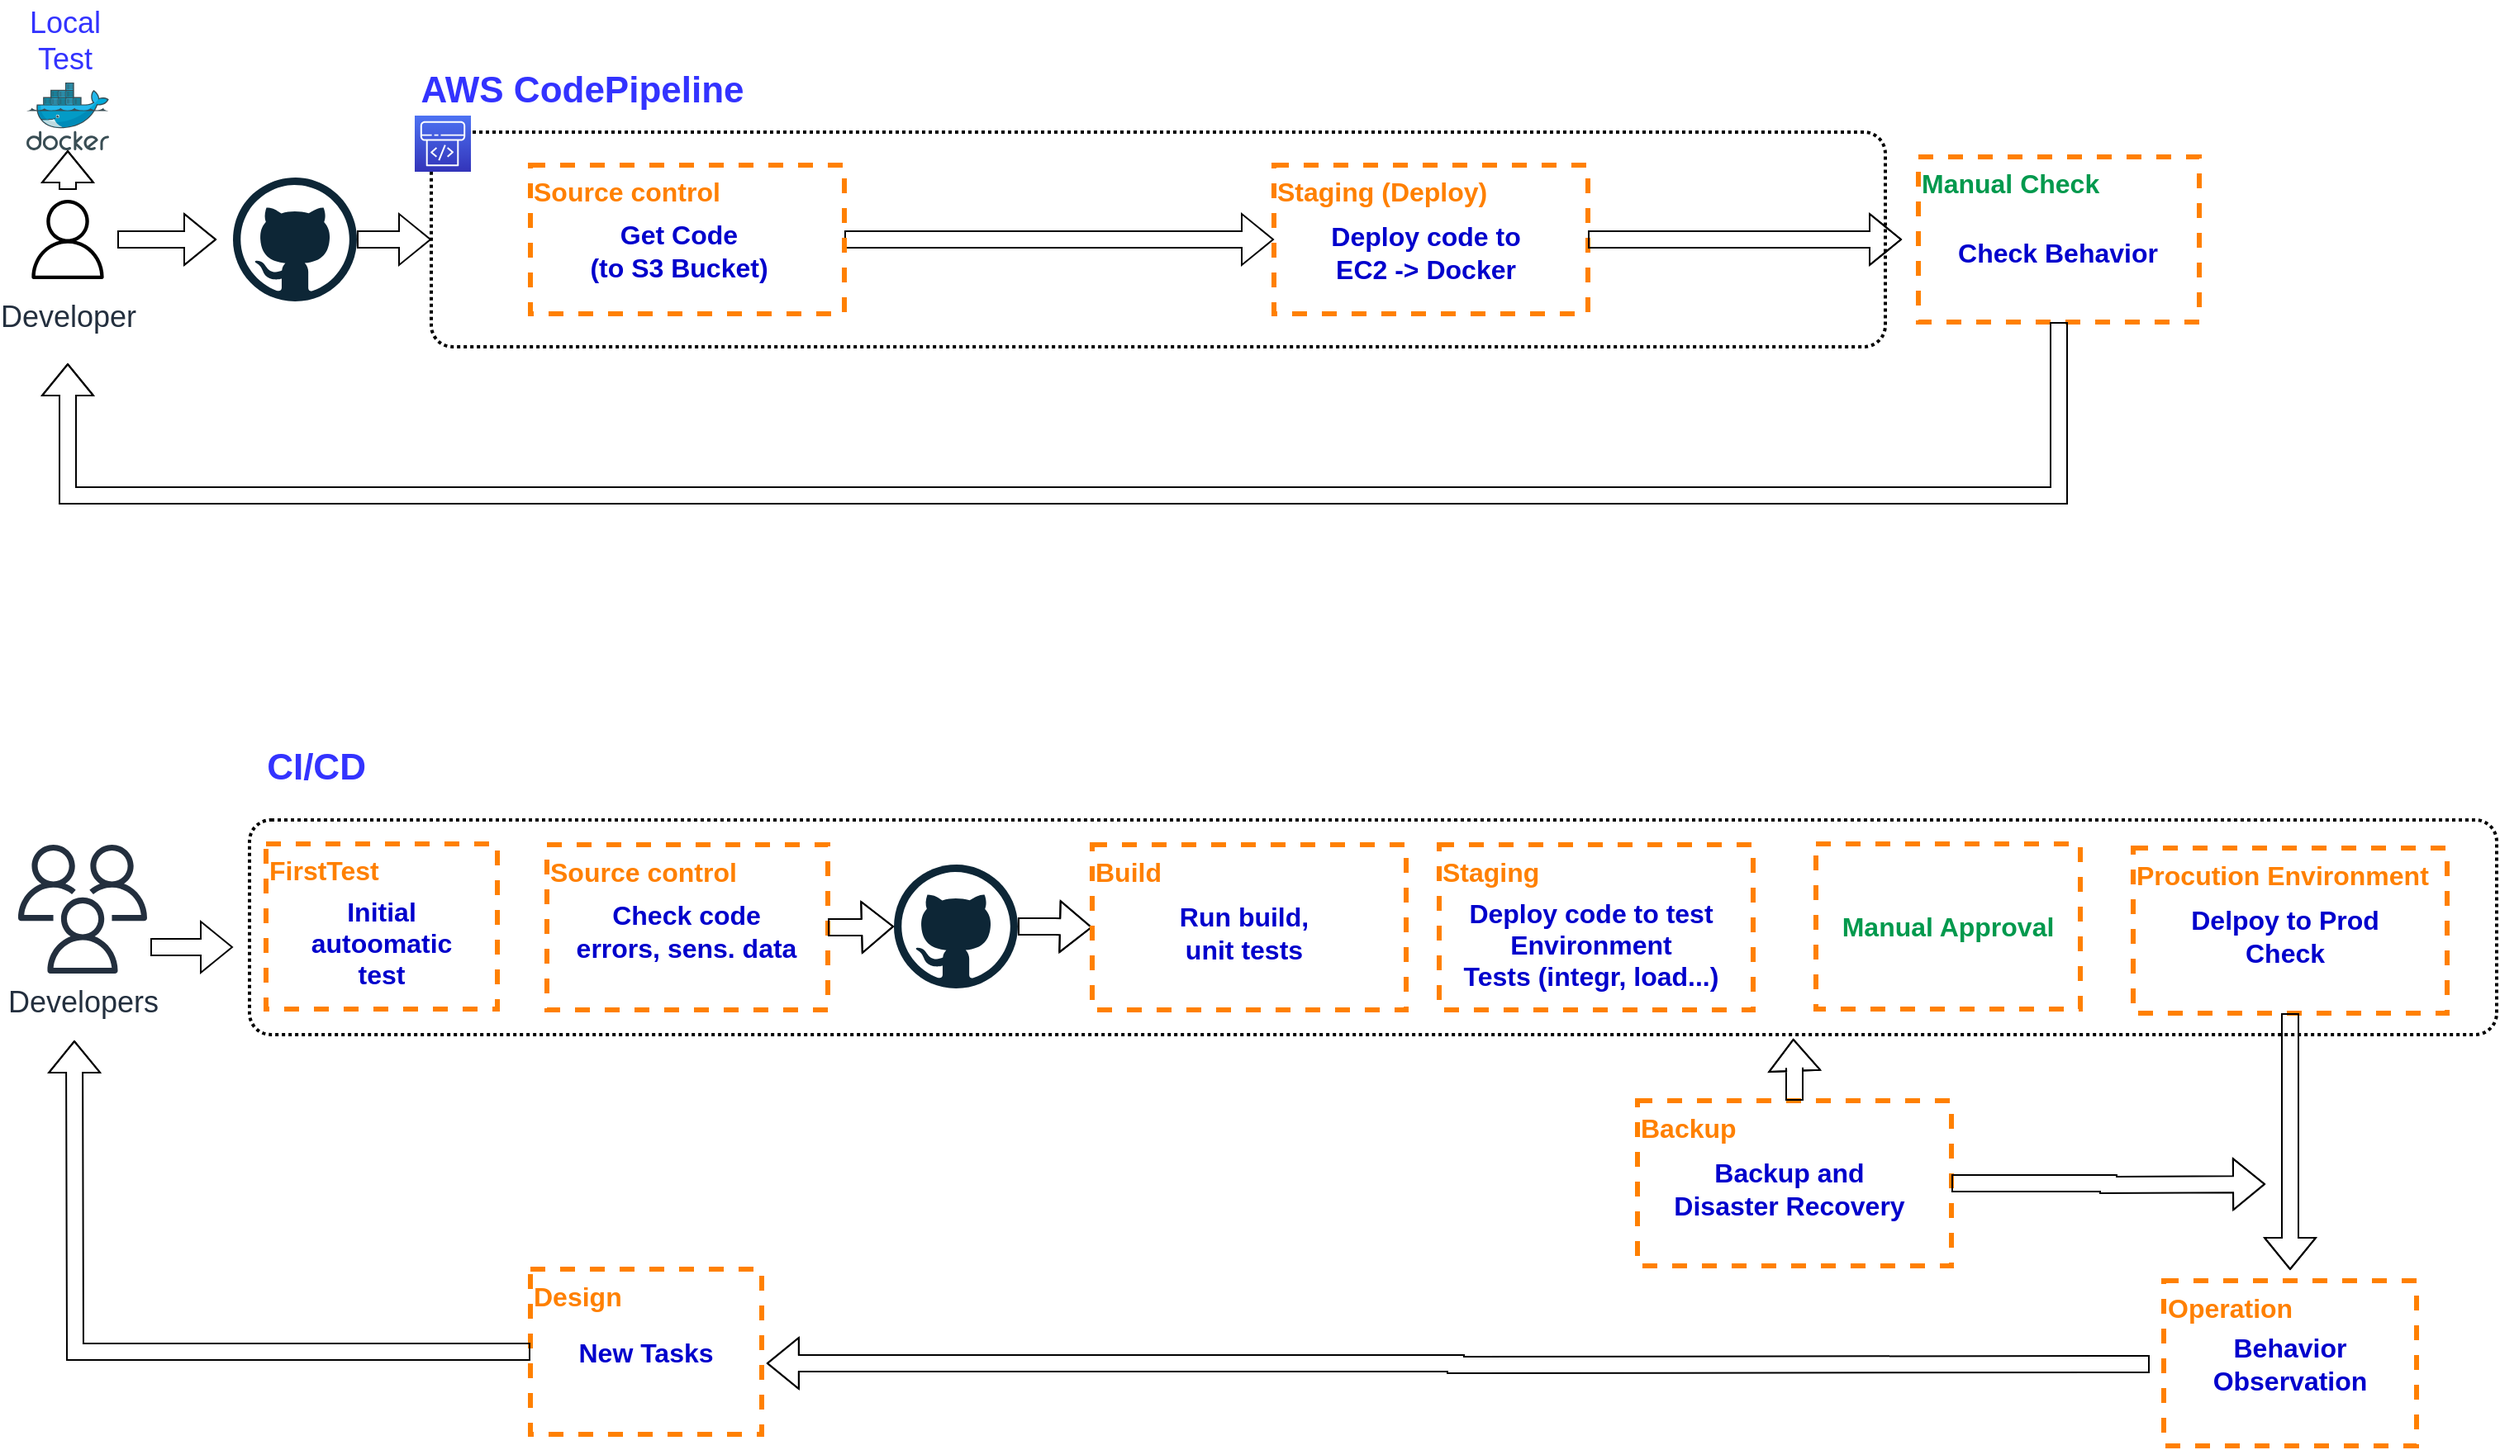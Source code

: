 <mxfile version="14.5.1" type="device"><diagram id="_HQYJ0BCoMYmba8908U6" name="Страница 1"><mxGraphModel dx="595" dy="822" grid="1" gridSize="10" guides="1" tooltips="1" connect="1" arrows="1" fold="1" page="1" pageScale="1" pageWidth="827" pageHeight="1169" math="0" shadow="0"><root><mxCell id="0"/><mxCell id="1" parent="0"/><mxCell id="Jy_gUHjpEvPEKPhEbYwW-17" value="" style="rounded=1;arcSize=10;dashed=1;fillColor=none;gradientColor=none;dashPattern=1 1;strokeWidth=2;container=0;" vertex="1" parent="1"><mxGeometry x="1040" y="526.5" width="1360" height="130" as="geometry"/></mxCell><mxCell id="Jy_gUHjpEvPEKPhEbYwW-61" style="edgeStyle=orthogonalEdgeStyle;shape=flexArrow;rounded=0;orthogonalLoop=1;jettySize=auto;html=1;fontSize=22;fontColor=#000000;" edge="1" parent="1" source="Jy_gUHjpEvPEKPhEbYwW-1" target="Jy_gUHjpEvPEKPhEbYwW-2"><mxGeometry relative="1" as="geometry"/></mxCell><mxCell id="Jy_gUHjpEvPEKPhEbYwW-62" style="edgeStyle=orthogonalEdgeStyle;shape=flexArrow;rounded=0;orthogonalLoop=1;jettySize=auto;html=1;fontSize=22;fontColor=#000000;" edge="1" parent="1" source="Jy_gUHjpEvPEKPhEbYwW-1"><mxGeometry relative="1" as="geometry"><mxPoint x="1020" y="175" as="targetPoint"/></mxGeometry></mxCell><mxCell id="Jy_gUHjpEvPEKPhEbYwW-1" value="&lt;font style=&quot;font-size: 18px ; background-color: rgb(255 , 255 , 255)&quot;&gt;Developer&lt;/font&gt;" style="outlineConnect=0;fontColor=#232F3E;gradientColor=none;fillColor=#ffffff;dashed=0;verticalLabelPosition=bottom;verticalAlign=top;align=center;html=1;fontSize=12;fontStyle=0;aspect=fixed;shape=mxgraph.aws4.resourceIcon;resIcon=mxgraph.aws4.user;rounded=1;shadow=0;glass=0;sketch=0;strokeColor=none;" vertex="1" parent="1"><mxGeometry x="900" y="145" width="60" height="60" as="geometry"/></mxCell><mxCell id="Jy_gUHjpEvPEKPhEbYwW-2" value="" style="aspect=fixed;html=1;points=[];align=center;image;fontSize=12;image=img/lib/mscae/Docker.svg;rounded=1;shadow=0;glass=0;labelBackgroundColor=none;sketch=0;strokeColor=#000000;strokeWidth=4;fillColor=#FFE8CF;gradientColor=#ffffff;" vertex="1" parent="1"><mxGeometry x="905" y="80" width="50" height="41" as="geometry"/></mxCell><mxCell id="Jy_gUHjpEvPEKPhEbYwW-3" value="Local&lt;br&gt;Test" style="text;html=1;resizable=0;autosize=1;align=center;verticalAlign=middle;points=[];fillColor=none;strokeColor=none;rounded=0;shadow=0;glass=0;labelBackgroundColor=#ffffff;sketch=0;fontSize=18;fontColor=#3333FF;" vertex="1" parent="1"><mxGeometry x="898" y="30" width="60" height="50" as="geometry"/></mxCell><mxCell id="Jy_gUHjpEvPEKPhEbYwW-63" style="edgeStyle=orthogonalEdgeStyle;shape=flexArrow;rounded=0;orthogonalLoop=1;jettySize=auto;html=1;entryX=0;entryY=0.5;entryDx=0;entryDy=0;fontSize=22;fontColor=#000000;" edge="1" parent="1" source="Jy_gUHjpEvPEKPhEbYwW-4" target="Jy_gUHjpEvPEKPhEbYwW-5"><mxGeometry relative="1" as="geometry"/></mxCell><mxCell id="Jy_gUHjpEvPEKPhEbYwW-4" value="" style="dashed=0;outlineConnect=0;html=1;align=center;labelPosition=center;verticalLabelPosition=bottom;verticalAlign=top;shape=mxgraph.weblogos.github;rounded=1;shadow=0;glass=0;labelBackgroundColor=none;sketch=0;strokeWidth=4;fillColor=#FFE8CF;gradientColor=#ffffff;fontSize=24;fontColor=#FF8000;" vertex="1" parent="1"><mxGeometry x="1030" y="137.5" width="75" height="75" as="geometry"/></mxCell><mxCell id="Jy_gUHjpEvPEKPhEbYwW-5" value="" style="rounded=1;arcSize=10;dashed=1;fillColor=none;gradientColor=none;dashPattern=1 1;strokeWidth=2;container=1;" vertex="1" parent="1"><mxGeometry x="1150" y="110" width="880" height="130" as="geometry"/></mxCell><mxCell id="Jy_gUHjpEvPEKPhEbYwW-41" value="" style="group" vertex="1" connectable="0" parent="Jy_gUHjpEvPEKPhEbYwW-5"><mxGeometry x="510" y="20" width="190" height="90" as="geometry"/></mxCell><mxCell id="Jy_gUHjpEvPEKPhEbYwW-11" value="&lt;b&gt;&lt;font style=&quot;font-size: 16px&quot; color=&quot;#ff8000&quot;&gt;Staging (Deploy)&lt;/font&gt;&lt;/b&gt;" style="rounded=0;whiteSpace=wrap;html=1;verticalAlign=top;align=left;strokeColor=#FF8000;strokeWidth=3;dashed=1;" vertex="1" parent="Jy_gUHjpEvPEKPhEbYwW-41"><mxGeometry width="190" height="90" as="geometry"/></mxCell><mxCell id="Jy_gUHjpEvPEKPhEbYwW-12" value="Deploy code to&lt;br&gt;EC2 -&amp;gt; Docker" style="text;html=1;strokeColor=none;fillColor=none;align=center;verticalAlign=middle;whiteSpace=wrap;rounded=0;dashed=1;labelBorderColor=none;fontSize=16;fontStyle=1;fontColor=#0000CC;" vertex="1" parent="Jy_gUHjpEvPEKPhEbYwW-41"><mxGeometry x="12" y="43" width="160" height="20" as="geometry"/></mxCell><mxCell id="Jy_gUHjpEvPEKPhEbYwW-6" value="" style="points=[[0,0,0],[0.25,0,0],[0.5,0,0],[0.75,0,0],[1,0,0],[0,1,0],[0.25,1,0],[0.5,1,0],[0.75,1,0],[1,1,0],[0,0.25,0],[0,0.5,0],[0,0.75,0],[1,0.25,0],[1,0.5,0],[1,0.75,0]];outlineConnect=0;fontColor=#232F3E;gradientColor=#4D72F3;gradientDirection=north;fillColor=#3334B9;strokeColor=#ffffff;dashed=0;verticalLabelPosition=bottom;verticalAlign=top;align=center;html=1;fontSize=12;fontStyle=0;aspect=fixed;shape=mxgraph.aws4.resourceIcon;resIcon=mxgraph.aws4.codepipeline;rounded=1;shadow=0;glass=0;sketch=0;" vertex="1" parent="1"><mxGeometry x="1140" y="100" width="34" height="34" as="geometry"/></mxCell><mxCell id="Jy_gUHjpEvPEKPhEbYwW-7" value="&lt;font style=&quot;font-size: 22px&quot;&gt;&lt;b&gt;AWS CodePipeline&lt;/b&gt;&lt;/font&gt;" style="text;html=1;resizable=0;autosize=1;align=center;verticalAlign=middle;points=[];fillColor=none;strokeColor=none;rounded=0;shadow=0;glass=0;labelBackgroundColor=#ffffff;sketch=0;fontSize=18;fontColor=#3333FF;" vertex="1" parent="1"><mxGeometry x="1136" y="70" width="210" height="30" as="geometry"/></mxCell><mxCell id="Jy_gUHjpEvPEKPhEbYwW-69" style="edgeStyle=orthogonalEdgeStyle;shape=flexArrow;rounded=0;orthogonalLoop=1;jettySize=auto;html=1;fontSize=22;fontColor=#000000;" edge="1" parent="1" source="Jy_gUHjpEvPEKPhEbYwW-9" target="Jy_gUHjpEvPEKPhEbYwW-11"><mxGeometry relative="1" as="geometry"/></mxCell><mxCell id="Jy_gUHjpEvPEKPhEbYwW-9" value="&lt;b&gt;&lt;font style=&quot;font-size: 16px&quot; color=&quot;#ff8000&quot;&gt;Source control&lt;/font&gt;&lt;/b&gt;" style="rounded=0;whiteSpace=wrap;html=1;verticalAlign=top;align=left;strokeColor=#FF8000;strokeWidth=3;dashed=1;" vertex="1" parent="1"><mxGeometry x="1210" y="130" width="190" height="90" as="geometry"/></mxCell><mxCell id="Jy_gUHjpEvPEKPhEbYwW-10" value="Get Code &lt;br&gt;(to S3 Bucket)" style="text;html=1;strokeColor=none;fillColor=none;align=center;verticalAlign=middle;whiteSpace=wrap;rounded=0;dashed=1;labelBorderColor=none;fontSize=16;fontStyle=1;fontColor=#0000CC;" vertex="1" parent="1"><mxGeometry x="1220" y="172" width="160" height="20" as="geometry"/></mxCell><mxCell id="Jy_gUHjpEvPEKPhEbYwW-54" style="edgeStyle=orthogonalEdgeStyle;shape=flexArrow;rounded=0;orthogonalLoop=1;jettySize=auto;html=1;fontSize=22;fontColor=#000000;" edge="1" parent="1"><mxGeometry relative="1" as="geometry"><mxPoint x="1030" y="603.5" as="targetPoint"/><mxPoint x="980" y="603.5" as="sourcePoint"/></mxGeometry></mxCell><mxCell id="Jy_gUHjpEvPEKPhEbYwW-55" style="edgeStyle=orthogonalEdgeStyle;shape=flexArrow;rounded=0;orthogonalLoop=1;jettySize=auto;html=1;entryX=0;entryY=0.5;entryDx=0;entryDy=0;fontSize=22;fontColor=#000000;" edge="1" parent="1" source="Jy_gUHjpEvPEKPhEbYwW-16" target="Jy_gUHjpEvPEKPhEbYwW-24"><mxGeometry relative="1" as="geometry"/></mxCell><mxCell id="Jy_gUHjpEvPEKPhEbYwW-16" value="" style="dashed=0;outlineConnect=0;html=1;align=center;labelPosition=center;verticalLabelPosition=bottom;verticalAlign=top;shape=mxgraph.weblogos.github;rounded=1;shadow=0;glass=0;labelBackgroundColor=none;sketch=0;strokeWidth=4;fillColor=#FFE8CF;gradientColor=#ffffff;fontSize=24;fontColor=#FF8000;" vertex="1" parent="1"><mxGeometry x="1430" y="553.5" width="75" height="75" as="geometry"/></mxCell><mxCell id="Jy_gUHjpEvPEKPhEbYwW-21" value="CI/CD" style="text;html=1;resizable=0;autosize=1;align=center;verticalAlign=middle;points=[];fillColor=none;strokeColor=none;rounded=0;shadow=0;glass=0;labelBackgroundColor=#ffffff;sketch=0;fontSize=22;fontColor=#3333FF;fontStyle=1" vertex="1" parent="1"><mxGeometry x="1040" y="480" width="80" height="30" as="geometry"/></mxCell><mxCell id="Jy_gUHjpEvPEKPhEbYwW-39" value="" style="group" vertex="1" connectable="0" parent="1"><mxGeometry x="1220" y="541.5" width="170" height="100" as="geometry"/></mxCell><mxCell id="Jy_gUHjpEvPEKPhEbYwW-22" value="&lt;b&gt;&lt;font style=&quot;font-size: 16px&quot; color=&quot;#ff8000&quot;&gt;Source control&lt;/font&gt;&lt;/b&gt;" style="rounded=0;whiteSpace=wrap;html=1;verticalAlign=top;align=left;strokeColor=#FF8000;strokeWidth=3;dashed=1;" vertex="1" parent="Jy_gUHjpEvPEKPhEbYwW-39"><mxGeometry width="170" height="100" as="geometry"/></mxCell><mxCell id="Jy_gUHjpEvPEKPhEbYwW-23" value="Check code&lt;br&gt;errors, sens. data" style="text;html=1;strokeColor=none;fillColor=none;align=center;verticalAlign=middle;whiteSpace=wrap;rounded=0;dashed=1;labelBorderColor=none;fontSize=16;fontStyle=1;fontColor=#0000CC;" vertex="1" parent="Jy_gUHjpEvPEKPhEbYwW-39"><mxGeometry x="13.421" y="42" width="143.158" height="20" as="geometry"/></mxCell><mxCell id="Jy_gUHjpEvPEKPhEbYwW-26" value="&lt;b&gt;&lt;font style=&quot;font-size: 16px&quot; color=&quot;#00994d&quot;&gt;Manual Approval&lt;/font&gt;&lt;/b&gt;" style="rounded=0;whiteSpace=wrap;html=1;verticalAlign=middle;align=center;strokeColor=#FF8000;strokeWidth=3;dashed=1;" vertex="1" parent="1"><mxGeometry x="1988" y="541" width="160" height="100" as="geometry"/></mxCell><mxCell id="Jy_gUHjpEvPEKPhEbYwW-38" value="" style="group" vertex="1" connectable="0" parent="1"><mxGeometry x="1760" y="541.5" width="190" height="100" as="geometry"/></mxCell><mxCell id="Jy_gUHjpEvPEKPhEbYwW-18" value="&lt;b&gt;&lt;font style=&quot;font-size: 16px&quot; color=&quot;#ff8000&quot;&gt;Staging&lt;/font&gt;&lt;/b&gt;" style="rounded=0;whiteSpace=wrap;html=1;verticalAlign=top;align=left;strokeColor=#FF8000;strokeWidth=3;dashed=1;" vertex="1" parent="Jy_gUHjpEvPEKPhEbYwW-38"><mxGeometry width="190" height="100" as="geometry"/></mxCell><mxCell id="Jy_gUHjpEvPEKPhEbYwW-19" value="Deploy code to test Environment&lt;br&gt;Tests (integr, load...)" style="text;html=1;strokeColor=none;fillColor=none;align=center;verticalAlign=middle;whiteSpace=wrap;rounded=0;dashed=1;labelBorderColor=none;fontSize=16;fontStyle=1;fontColor=#0000CC;" vertex="1" parent="Jy_gUHjpEvPEKPhEbYwW-38"><mxGeometry x="12" y="50" width="160" height="20" as="geometry"/></mxCell><mxCell id="Jy_gUHjpEvPEKPhEbYwW-43" value="" style="group" vertex="1" connectable="0" parent="1"><mxGeometry x="2050" y="125" width="170" height="100" as="geometry"/></mxCell><mxCell id="Jy_gUHjpEvPEKPhEbYwW-30" value="&lt;b&gt;&lt;font style=&quot;font-size: 16px&quot; color=&quot;#00994d&quot;&gt;Manual Check&lt;/font&gt;&lt;/b&gt;" style="rounded=0;whiteSpace=wrap;html=1;verticalAlign=top;align=left;strokeColor=#FF8000;strokeWidth=3;dashed=1;" vertex="1" parent="Jy_gUHjpEvPEKPhEbYwW-43"><mxGeometry width="170" height="100" as="geometry"/></mxCell><mxCell id="Jy_gUHjpEvPEKPhEbYwW-31" value="Check Behavior" style="text;html=1;strokeColor=none;fillColor=none;align=center;verticalAlign=middle;whiteSpace=wrap;rounded=0;dashed=1;labelBorderColor=none;fontSize=16;fontStyle=1;fontColor=#0000CC;" vertex="1" parent="Jy_gUHjpEvPEKPhEbYwW-43"><mxGeometry x="13.421" y="48" width="143.158" height="20" as="geometry"/></mxCell><mxCell id="Jy_gUHjpEvPEKPhEbYwW-46" value="" style="group" vertex="1" connectable="0" parent="1"><mxGeometry x="1200" y="798.5" width="160" height="100" as="geometry"/></mxCell><mxCell id="Jy_gUHjpEvPEKPhEbYwW-36" value="&lt;font color=&quot;#ff8000&quot;&gt;&lt;span style=&quot;font-size: 16px&quot;&gt;&lt;b&gt;Design&lt;/b&gt;&lt;/span&gt;&lt;/font&gt;" style="rounded=0;whiteSpace=wrap;html=1;verticalAlign=top;align=left;strokeColor=#FF8000;strokeWidth=3;dashed=1;" vertex="1" parent="Jy_gUHjpEvPEKPhEbYwW-46"><mxGeometry x="10" width="140" height="100" as="geometry"/></mxCell><mxCell id="Jy_gUHjpEvPEKPhEbYwW-37" value="New Tasks" style="text;html=1;strokeColor=none;fillColor=none;align=center;verticalAlign=middle;whiteSpace=wrap;rounded=0;dashed=1;labelBorderColor=none;fontSize=16;fontStyle=1;fontColor=#0000CC;" vertex="1" parent="Jy_gUHjpEvPEKPhEbYwW-46"><mxGeometry x="20" y="40" width="120" height="20" as="geometry"/></mxCell><mxCell id="Jy_gUHjpEvPEKPhEbYwW-47" value="" style="group" vertex="1" connectable="0" parent="1"><mxGeometry x="2198.5" y="805.5" width="153" height="100" as="geometry"/></mxCell><mxCell id="Jy_gUHjpEvPEKPhEbYwW-34" value="&lt;font color=&quot;#ff8000&quot;&gt;&lt;span style=&quot;font-size: 16px&quot;&gt;&lt;b&gt;Operation&lt;/b&gt;&lt;/span&gt;&lt;/font&gt;" style="rounded=0;whiteSpace=wrap;html=1;verticalAlign=top;align=left;strokeColor=#FF8000;strokeWidth=3;dashed=1;" vertex="1" parent="Jy_gUHjpEvPEKPhEbYwW-47"><mxGeometry width="153" height="100" as="geometry"/></mxCell><mxCell id="Jy_gUHjpEvPEKPhEbYwW-35" value="Behavior&lt;br&gt;Observation" style="text;html=1;strokeColor=none;fillColor=none;align=center;verticalAlign=middle;whiteSpace=wrap;rounded=0;dashed=1;labelBorderColor=none;fontSize=16;fontStyle=1;fontColor=#0000CC;" vertex="1" parent="Jy_gUHjpEvPEKPhEbYwW-47"><mxGeometry x="6.5" y="40" width="140" height="20" as="geometry"/></mxCell><mxCell id="Jy_gUHjpEvPEKPhEbYwW-48" value="" style="group" vertex="1" connectable="0" parent="1"><mxGeometry x="1550" y="541.5" width="190" height="100" as="geometry"/></mxCell><mxCell id="Jy_gUHjpEvPEKPhEbYwW-24" value="&lt;b&gt;&lt;font style=&quot;font-size: 16px&quot; color=&quot;#ff8000&quot;&gt;Build&lt;/font&gt;&lt;/b&gt;" style="rounded=0;whiteSpace=wrap;html=1;verticalAlign=top;align=left;strokeColor=#FF8000;strokeWidth=3;dashed=1;" vertex="1" parent="Jy_gUHjpEvPEKPhEbYwW-48"><mxGeometry width="190" height="100" as="geometry"/></mxCell><mxCell id="Jy_gUHjpEvPEKPhEbYwW-40" value="" style="group" vertex="1" connectable="0" parent="Jy_gUHjpEvPEKPhEbYwW-48"><mxGeometry width="190" height="100" as="geometry"/></mxCell><mxCell id="Jy_gUHjpEvPEKPhEbYwW-25" value="Run build,&lt;br&gt;unit tests" style="text;html=1;strokeColor=none;fillColor=none;align=center;verticalAlign=middle;whiteSpace=wrap;rounded=0;dashed=1;labelBorderColor=none;fontSize=16;fontStyle=1;fontColor=#0000CC;" vertex="1" parent="Jy_gUHjpEvPEKPhEbYwW-40"><mxGeometry x="12" y="43" width="160" height="20" as="geometry"/></mxCell><mxCell id="Jy_gUHjpEvPEKPhEbYwW-49" value="" style="group" vertex="1" connectable="0" parent="1"><mxGeometry x="2180" y="543.5" width="190" height="100" as="geometry"/></mxCell><mxCell id="Jy_gUHjpEvPEKPhEbYwW-28" value="&lt;b&gt;&lt;font style=&quot;font-size: 16px&quot; color=&quot;#ff8000&quot;&gt;Procution Environment&lt;/font&gt;&lt;/b&gt;" style="rounded=0;whiteSpace=wrap;html=1;verticalAlign=top;align=left;strokeColor=#FF8000;strokeWidth=3;dashed=1;" vertex="1" parent="Jy_gUHjpEvPEKPhEbYwW-49"><mxGeometry width="190" height="100" as="geometry"/></mxCell><mxCell id="Jy_gUHjpEvPEKPhEbYwW-29" value="Delpoy to Prod&lt;br&gt;Check" style="text;html=1;strokeColor=none;fillColor=none;align=center;verticalAlign=middle;whiteSpace=wrap;rounded=0;dashed=1;labelBorderColor=none;fontSize=16;fontStyle=1;fontColor=#0000CC;" vertex="1" parent="Jy_gUHjpEvPEKPhEbYwW-49"><mxGeometry x="12" y="43" width="160" height="20" as="geometry"/></mxCell><mxCell id="Jy_gUHjpEvPEKPhEbYwW-50" value="" style="group" vertex="1" connectable="0" parent="1"><mxGeometry x="1880" y="696.5" width="190" height="100" as="geometry"/></mxCell><mxCell id="Jy_gUHjpEvPEKPhEbYwW-32" value="&lt;b&gt;&lt;font style=&quot;font-size: 16px&quot; color=&quot;#ff8000&quot;&gt;Backup&lt;/font&gt;&lt;/b&gt;" style="rounded=0;whiteSpace=wrap;html=1;verticalAlign=top;align=left;strokeColor=#FF8000;strokeWidth=3;dashed=1;" vertex="1" parent="Jy_gUHjpEvPEKPhEbYwW-50"><mxGeometry width="190" height="100" as="geometry"/></mxCell><mxCell id="Jy_gUHjpEvPEKPhEbYwW-33" value="Backup and&lt;br&gt;Disaster Recovery" style="text;html=1;strokeColor=none;fillColor=none;align=center;verticalAlign=middle;whiteSpace=wrap;rounded=0;dashed=1;labelBorderColor=none;fontSize=16;fontStyle=1;fontColor=#0000CC;" vertex="1" parent="Jy_gUHjpEvPEKPhEbYwW-50"><mxGeometry x="12" y="43" width="160" height="20" as="geometry"/></mxCell><mxCell id="Jy_gUHjpEvPEKPhEbYwW-52" style="edgeStyle=orthogonalEdgeStyle;rounded=0;orthogonalLoop=1;jettySize=auto;html=1;entryX=1.021;entryY=0.57;entryDx=0;entryDy=0;entryPerimeter=0;fontSize=22;fontColor=#000000;shape=flexArrow;" edge="1" parent="1" target="Jy_gUHjpEvPEKPhEbYwW-36"><mxGeometry relative="1" as="geometry"><mxPoint x="2190" y="856" as="sourcePoint"/></mxGeometry></mxCell><mxCell id="Jy_gUHjpEvPEKPhEbYwW-53" style="edgeStyle=orthogonalEdgeStyle;shape=flexArrow;rounded=0;orthogonalLoop=1;jettySize=auto;html=1;fontSize=22;fontColor=#000000;" edge="1" parent="1" source="Jy_gUHjpEvPEKPhEbYwW-36"><mxGeometry relative="1" as="geometry"><mxPoint x="934" y="660" as="targetPoint"/></mxGeometry></mxCell><mxCell id="Jy_gUHjpEvPEKPhEbYwW-56" style="edgeStyle=orthogonalEdgeStyle;shape=flexArrow;rounded=0;orthogonalLoop=1;jettySize=auto;html=1;fontSize=22;fontColor=#000000;" edge="1" parent="1" source="Jy_gUHjpEvPEKPhEbYwW-28"><mxGeometry relative="1" as="geometry"><mxPoint x="2275" y="799" as="targetPoint"/></mxGeometry></mxCell><mxCell id="Jy_gUHjpEvPEKPhEbYwW-57" style="edgeStyle=orthogonalEdgeStyle;shape=flexArrow;rounded=0;orthogonalLoop=1;jettySize=auto;html=1;entryX=0.687;entryY=1.019;entryDx=0;entryDy=0;entryPerimeter=0;fontSize=22;fontColor=#000000;" edge="1" parent="1" source="Jy_gUHjpEvPEKPhEbYwW-32" target="Jy_gUHjpEvPEKPhEbYwW-17"><mxGeometry relative="1" as="geometry"/></mxCell><mxCell id="Jy_gUHjpEvPEKPhEbYwW-59" style="edgeStyle=orthogonalEdgeStyle;shape=flexArrow;rounded=0;orthogonalLoop=1;jettySize=auto;html=1;fontSize=22;fontColor=#000000;" edge="1" parent="1" source="Jy_gUHjpEvPEKPhEbYwW-32"><mxGeometry relative="1" as="geometry"><mxPoint x="2260" y="747" as="targetPoint"/></mxGeometry></mxCell><mxCell id="Jy_gUHjpEvPEKPhEbYwW-64" value="&lt;span style=&quot;font-size: 18px ; background-color: rgb(255 , 255 , 255)&quot;&gt;Developers&lt;/span&gt;" style="outlineConnect=0;fontColor=#232F3E;gradientColor=none;fillColor=#232F3E;strokeColor=none;dashed=0;verticalLabelPosition=bottom;verticalAlign=top;align=center;html=1;fontSize=12;fontStyle=0;aspect=fixed;pointerEvents=1;shape=mxgraph.aws4.users;" vertex="1" parent="1"><mxGeometry x="900" y="541.5" width="78" height="78" as="geometry"/></mxCell><mxCell id="Jy_gUHjpEvPEKPhEbYwW-70" style="edgeStyle=orthogonalEdgeStyle;shape=flexArrow;rounded=0;orthogonalLoop=1;jettySize=auto;html=1;fontSize=22;fontColor=#000000;" edge="1" parent="1" source="Jy_gUHjpEvPEKPhEbYwW-11"><mxGeometry relative="1" as="geometry"><mxPoint x="2040" y="175" as="targetPoint"/></mxGeometry></mxCell><mxCell id="Jy_gUHjpEvPEKPhEbYwW-71" style="edgeStyle=orthogonalEdgeStyle;shape=flexArrow;rounded=0;orthogonalLoop=1;jettySize=auto;html=1;fontSize=22;fontColor=#000000;" edge="1" parent="1" source="Jy_gUHjpEvPEKPhEbYwW-30"><mxGeometry relative="1" as="geometry"><mxPoint x="930" y="250" as="targetPoint"/><Array as="points"><mxPoint x="2135" y="330"/><mxPoint x="930" y="330"/><mxPoint x="930" y="250"/></Array></mxGeometry></mxCell><mxCell id="Jy_gUHjpEvPEKPhEbYwW-72" value="" style="group" vertex="1" connectable="0" parent="1"><mxGeometry x="1040" y="541" width="160" height="100" as="geometry"/></mxCell><mxCell id="Jy_gUHjpEvPEKPhEbYwW-73" value="&lt;font color=&quot;#ff8000&quot;&gt;&lt;span style=&quot;font-size: 16px&quot;&gt;&lt;b&gt;FirstTest&lt;/b&gt;&lt;/span&gt;&lt;/font&gt;" style="rounded=0;whiteSpace=wrap;html=1;verticalAlign=top;align=left;strokeColor=#FF8000;strokeWidth=3;dashed=1;" vertex="1" parent="Jy_gUHjpEvPEKPhEbYwW-72"><mxGeometry x="10" width="140" height="100" as="geometry"/></mxCell><mxCell id="Jy_gUHjpEvPEKPhEbYwW-74" value="Initial&lt;br&gt;autoomatic&lt;br&gt;test" style="text;html=1;strokeColor=none;fillColor=none;align=center;verticalAlign=middle;whiteSpace=wrap;rounded=0;dashed=1;labelBorderColor=none;fontSize=16;fontStyle=1;fontColor=#0000CC;" vertex="1" parent="Jy_gUHjpEvPEKPhEbYwW-72"><mxGeometry x="20" y="50" width="120" height="20" as="geometry"/></mxCell><mxCell id="Jy_gUHjpEvPEKPhEbYwW-75" style="edgeStyle=orthogonalEdgeStyle;shape=flexArrow;rounded=0;orthogonalLoop=1;jettySize=auto;html=1;fontSize=22;fontColor=#000000;" edge="1" parent="1" source="Jy_gUHjpEvPEKPhEbYwW-22" target="Jy_gUHjpEvPEKPhEbYwW-16"><mxGeometry relative="1" as="geometry"/></mxCell></root></mxGraphModel></diagram></mxfile>